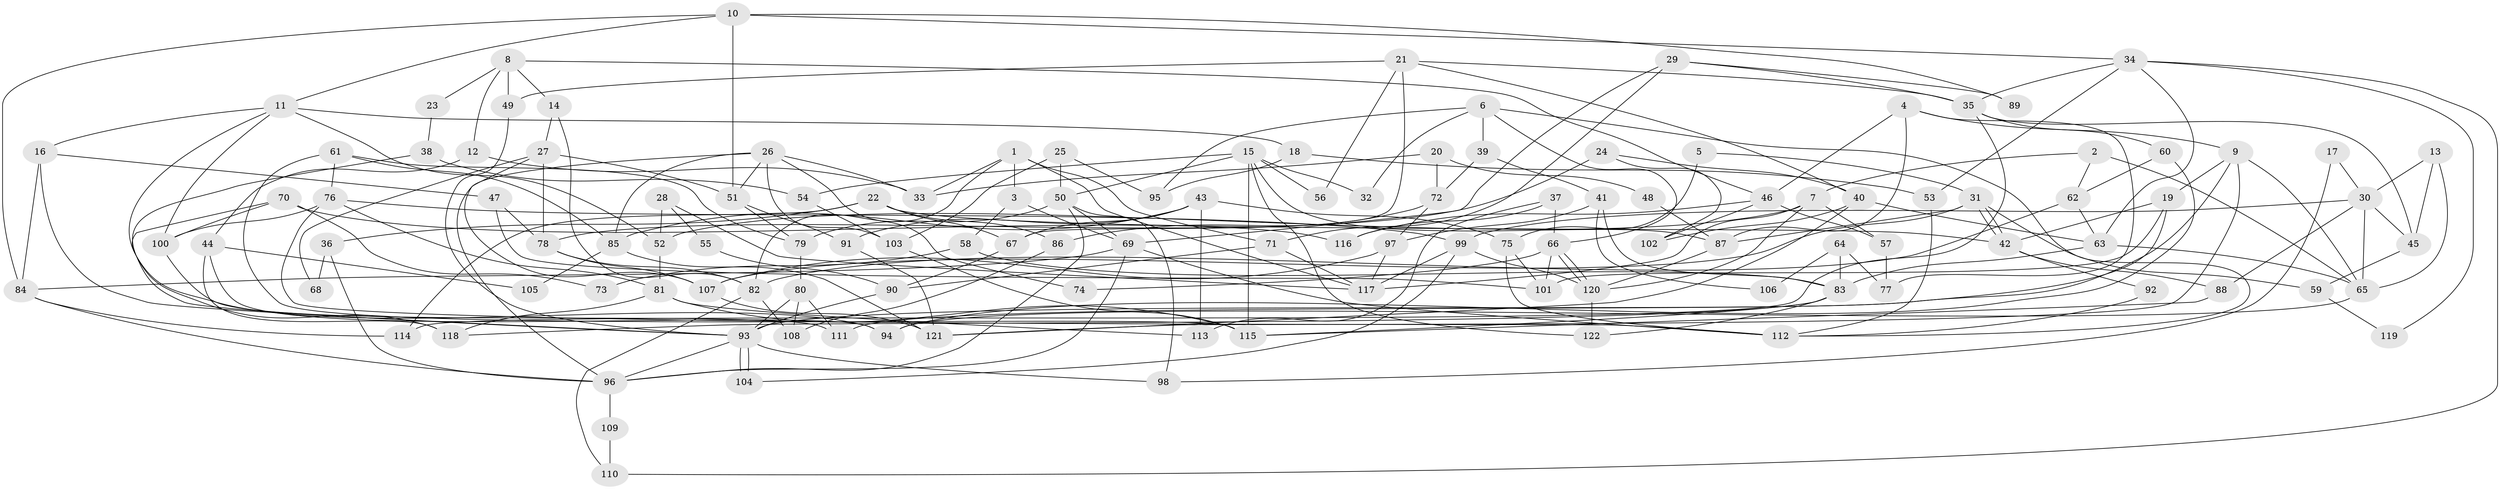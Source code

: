 // coarse degree distribution, {5: 0.16455696202531644, 3: 0.22784810126582278, 4: 0.13924050632911392, 2: 0.10126582278481013, 6: 0.12658227848101267, 9: 0.06329113924050633, 7: 0.10126582278481013, 8: 0.0759493670886076}
// Generated by graph-tools (version 1.1) at 2025/24/03/03/25 07:24:02]
// undirected, 122 vertices, 244 edges
graph export_dot {
graph [start="1"]
  node [color=gray90,style=filled];
  1;
  2;
  3;
  4;
  5;
  6;
  7;
  8;
  9;
  10;
  11;
  12;
  13;
  14;
  15;
  16;
  17;
  18;
  19;
  20;
  21;
  22;
  23;
  24;
  25;
  26;
  27;
  28;
  29;
  30;
  31;
  32;
  33;
  34;
  35;
  36;
  37;
  38;
  39;
  40;
  41;
  42;
  43;
  44;
  45;
  46;
  47;
  48;
  49;
  50;
  51;
  52;
  53;
  54;
  55;
  56;
  57;
  58;
  59;
  60;
  61;
  62;
  63;
  64;
  65;
  66;
  67;
  68;
  69;
  70;
  71;
  72;
  73;
  74;
  75;
  76;
  77;
  78;
  79;
  80;
  81;
  82;
  83;
  84;
  85;
  86;
  87;
  88;
  89;
  90;
  91;
  92;
  93;
  94;
  95;
  96;
  97;
  98;
  99;
  100;
  101;
  102;
  103;
  104;
  105;
  106;
  107;
  108;
  109;
  110;
  111;
  112;
  113;
  114;
  115;
  116;
  117;
  118;
  119;
  120;
  121;
  122;
  1 -- 71;
  1 -- 117;
  1 -- 3;
  1 -- 33;
  1 -- 82;
  2 -- 65;
  2 -- 7;
  2 -- 62;
  3 -- 69;
  3 -- 58;
  4 -- 46;
  4 -- 87;
  4 -- 9;
  4 -- 77;
  5 -- 75;
  5 -- 31;
  6 -- 112;
  6 -- 66;
  6 -- 32;
  6 -- 39;
  6 -- 95;
  7 -- 120;
  7 -- 52;
  7 -- 57;
  7 -- 117;
  8 -- 12;
  8 -- 49;
  8 -- 14;
  8 -- 23;
  8 -- 46;
  9 -- 93;
  9 -- 19;
  9 -- 65;
  9 -- 121;
  10 -- 11;
  10 -- 84;
  10 -- 34;
  10 -- 51;
  10 -- 89;
  11 -- 100;
  11 -- 94;
  11 -- 16;
  11 -- 18;
  11 -- 52;
  12 -- 44;
  12 -- 33;
  13 -- 65;
  13 -- 30;
  13 -- 45;
  14 -- 82;
  14 -- 27;
  15 -- 87;
  15 -- 50;
  15 -- 32;
  15 -- 54;
  15 -- 56;
  15 -- 115;
  15 -- 122;
  16 -- 93;
  16 -- 47;
  16 -- 84;
  17 -- 30;
  17 -- 98;
  18 -- 53;
  18 -- 95;
  19 -- 101;
  19 -- 42;
  19 -- 111;
  20 -- 72;
  20 -- 33;
  20 -- 48;
  21 -- 40;
  21 -- 35;
  21 -- 49;
  21 -- 56;
  21 -- 67;
  22 -- 67;
  22 -- 42;
  22 -- 36;
  22 -- 86;
  22 -- 114;
  23 -- 38;
  24 -- 78;
  24 -- 40;
  24 -- 102;
  25 -- 95;
  25 -- 103;
  25 -- 50;
  26 -- 96;
  26 -- 51;
  26 -- 33;
  26 -- 74;
  26 -- 85;
  26 -- 103;
  27 -- 78;
  27 -- 51;
  27 -- 68;
  27 -- 107;
  28 -- 117;
  28 -- 52;
  28 -- 55;
  29 -- 69;
  29 -- 35;
  29 -- 71;
  29 -- 89;
  30 -- 45;
  30 -- 88;
  30 -- 65;
  30 -- 99;
  31 -- 42;
  31 -- 42;
  31 -- 107;
  31 -- 59;
  31 -- 87;
  34 -- 63;
  34 -- 35;
  34 -- 53;
  34 -- 110;
  34 -- 119;
  35 -- 114;
  35 -- 45;
  35 -- 60;
  36 -- 96;
  36 -- 68;
  37 -- 66;
  37 -- 116;
  37 -- 113;
  38 -- 54;
  38 -- 93;
  39 -- 72;
  39 -- 41;
  40 -- 63;
  40 -- 121;
  40 -- 102;
  41 -- 83;
  41 -- 97;
  41 -- 106;
  42 -- 88;
  42 -- 92;
  43 -- 67;
  43 -- 85;
  43 -- 75;
  43 -- 91;
  43 -- 113;
  44 -- 118;
  44 -- 94;
  44 -- 105;
  45 -- 59;
  46 -- 102;
  46 -- 57;
  46 -- 116;
  47 -- 78;
  47 -- 101;
  48 -- 87;
  49 -- 93;
  50 -- 79;
  50 -- 69;
  50 -- 96;
  50 -- 98;
  51 -- 79;
  51 -- 91;
  52 -- 81;
  53 -- 112;
  54 -- 103;
  55 -- 90;
  57 -- 77;
  58 -- 83;
  58 -- 73;
  59 -- 119;
  60 -- 62;
  60 -- 94;
  61 -- 85;
  61 -- 76;
  61 -- 79;
  61 -- 115;
  62 -- 63;
  62 -- 82;
  63 -- 83;
  63 -- 65;
  64 -- 77;
  64 -- 83;
  64 -- 106;
  65 -- 94;
  66 -- 120;
  66 -- 120;
  66 -- 101;
  66 -- 74;
  67 -- 90;
  69 -- 84;
  69 -- 96;
  69 -- 112;
  70 -- 100;
  70 -- 118;
  70 -- 73;
  70 -- 116;
  71 -- 117;
  71 -- 90;
  72 -- 86;
  72 -- 97;
  75 -- 112;
  75 -- 101;
  76 -- 81;
  76 -- 99;
  76 -- 100;
  76 -- 112;
  78 -- 107;
  78 -- 82;
  79 -- 80;
  80 -- 93;
  80 -- 108;
  80 -- 111;
  81 -- 115;
  81 -- 113;
  81 -- 118;
  82 -- 108;
  82 -- 110;
  83 -- 115;
  83 -- 122;
  83 -- 118;
  84 -- 96;
  84 -- 114;
  85 -- 121;
  85 -- 105;
  86 -- 108;
  87 -- 120;
  88 -- 115;
  90 -- 93;
  91 -- 121;
  92 -- 112;
  93 -- 96;
  93 -- 104;
  93 -- 104;
  93 -- 98;
  96 -- 109;
  97 -- 107;
  97 -- 117;
  99 -- 117;
  99 -- 104;
  99 -- 120;
  100 -- 111;
  103 -- 115;
  107 -- 121;
  109 -- 110;
  120 -- 122;
}
